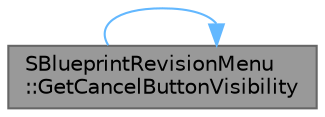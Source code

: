 digraph "SBlueprintRevisionMenu::GetCancelButtonVisibility"
{
 // INTERACTIVE_SVG=YES
 // LATEX_PDF_SIZE
  bgcolor="transparent";
  edge [fontname=Helvetica,fontsize=10,labelfontname=Helvetica,labelfontsize=10];
  node [fontname=Helvetica,fontsize=10,shape=box,height=0.2,width=0.4];
  rankdir="LR";
  Node1 [id="Node000001",label="SBlueprintRevisionMenu\l::GetCancelButtonVisibility",height=0.2,width=0.4,color="gray40", fillcolor="grey60", style="filled", fontcolor="black",tooltip="Delegate used to determine the visibility of the cancel button."];
  Node1 -> Node1 [id="edge1_Node000001_Node000001",color="steelblue1",style="solid",tooltip=" "];
}
